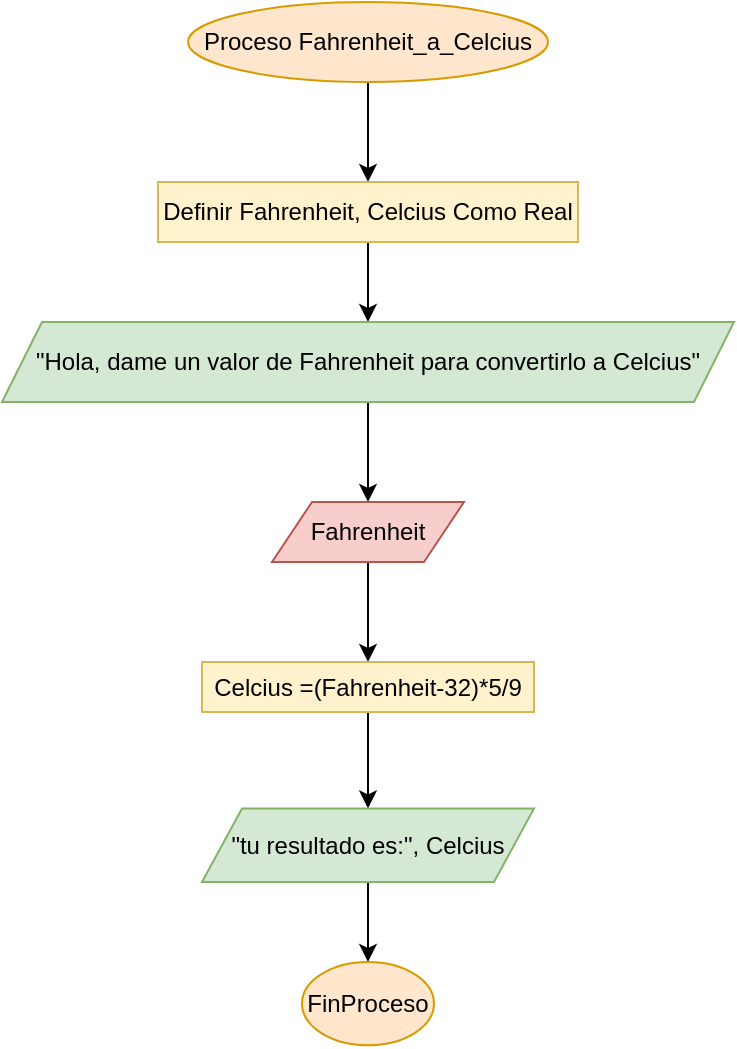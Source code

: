 <mxfile version="24.3.1" type="github">
  <diagram name="Página-1" id="WlBqeiinKaLGOXGlaYjl">
    <mxGraphModel dx="1050" dy="761" grid="1" gridSize="10" guides="1" tooltips="1" connect="1" arrows="1" fold="1" page="1" pageScale="1" pageWidth="827" pageHeight="1169" math="0" shadow="0">
      <root>
        <mxCell id="0" />
        <mxCell id="1" parent="0" />
        <mxCell id="myc6BcNMUTNV8lKB5lNB-5" value="" style="edgeStyle=orthogonalEdgeStyle;rounded=0;orthogonalLoop=1;jettySize=auto;html=1;" edge="1" parent="1" source="myc6BcNMUTNV8lKB5lNB-1" target="myc6BcNMUTNV8lKB5lNB-4">
          <mxGeometry relative="1" as="geometry" />
        </mxCell>
        <mxCell id="myc6BcNMUTNV8lKB5lNB-1" value="Proceso Fahrenheit_a_Celcius" style="ellipse;whiteSpace=wrap;html=1;fillColor=#ffe6cc;strokeColor=#d79b00;" vertex="1" parent="1">
          <mxGeometry x="324" y="160" width="180" height="40" as="geometry" />
        </mxCell>
        <mxCell id="myc6BcNMUTNV8lKB5lNB-7" value="" style="edgeStyle=orthogonalEdgeStyle;rounded=0;orthogonalLoop=1;jettySize=auto;html=1;" edge="1" parent="1" source="myc6BcNMUTNV8lKB5lNB-4" target="myc6BcNMUTNV8lKB5lNB-6">
          <mxGeometry relative="1" as="geometry" />
        </mxCell>
        <mxCell id="myc6BcNMUTNV8lKB5lNB-4" value="Definir Fahrenheit, Celcius Como Real" style="whiteSpace=wrap;html=1;fillColor=#fff2cc;strokeColor=#d6b656;" vertex="1" parent="1">
          <mxGeometry x="309" y="250" width="210" height="30" as="geometry" />
        </mxCell>
        <mxCell id="myc6BcNMUTNV8lKB5lNB-9" value="" style="edgeStyle=orthogonalEdgeStyle;rounded=0;orthogonalLoop=1;jettySize=auto;html=1;" edge="1" parent="1" source="myc6BcNMUTNV8lKB5lNB-6" target="myc6BcNMUTNV8lKB5lNB-8">
          <mxGeometry relative="1" as="geometry" />
        </mxCell>
        <mxCell id="myc6BcNMUTNV8lKB5lNB-6" value="&quot;Hola, dame un valor de Fahrenheit para convertirlo a Celcius&quot;" style="shape=parallelogram;perimeter=parallelogramPerimeter;whiteSpace=wrap;html=1;fixedSize=1;fillColor=#d5e8d4;strokeColor=#82b366;" vertex="1" parent="1">
          <mxGeometry x="231" y="320" width="366" height="40" as="geometry" />
        </mxCell>
        <mxCell id="myc6BcNMUTNV8lKB5lNB-11" value="" style="edgeStyle=orthogonalEdgeStyle;rounded=0;orthogonalLoop=1;jettySize=auto;html=1;" edge="1" parent="1" source="myc6BcNMUTNV8lKB5lNB-8" target="myc6BcNMUTNV8lKB5lNB-10">
          <mxGeometry relative="1" as="geometry" />
        </mxCell>
        <mxCell id="myc6BcNMUTNV8lKB5lNB-8" value="Fahrenheit" style="shape=parallelogram;perimeter=parallelogramPerimeter;whiteSpace=wrap;html=1;fixedSize=1;fillColor=#f8cecc;strokeColor=#b85450;" vertex="1" parent="1">
          <mxGeometry x="366" y="410" width="96" height="30" as="geometry" />
        </mxCell>
        <mxCell id="myc6BcNMUTNV8lKB5lNB-13" value="" style="edgeStyle=orthogonalEdgeStyle;rounded=0;orthogonalLoop=1;jettySize=auto;html=1;" edge="1" parent="1" source="myc6BcNMUTNV8lKB5lNB-10" target="myc6BcNMUTNV8lKB5lNB-12">
          <mxGeometry relative="1" as="geometry" />
        </mxCell>
        <mxCell id="myc6BcNMUTNV8lKB5lNB-10" value="Celcius =(Fahrenheit-32)*5/9" style="whiteSpace=wrap;html=1;fillColor=#fff2cc;strokeColor=#d6b656;" vertex="1" parent="1">
          <mxGeometry x="331" y="490" width="166" height="25" as="geometry" />
        </mxCell>
        <mxCell id="myc6BcNMUTNV8lKB5lNB-15" value="" style="edgeStyle=orthogonalEdgeStyle;rounded=0;orthogonalLoop=1;jettySize=auto;html=1;" edge="1" parent="1" source="myc6BcNMUTNV8lKB5lNB-12" target="myc6BcNMUTNV8lKB5lNB-14">
          <mxGeometry relative="1" as="geometry" />
        </mxCell>
        <mxCell id="myc6BcNMUTNV8lKB5lNB-12" value="&quot;tu resultado es:&quot;, Celcius" style="shape=parallelogram;perimeter=parallelogramPerimeter;whiteSpace=wrap;html=1;fixedSize=1;fillColor=#d5e8d4;strokeColor=#82b366;" vertex="1" parent="1">
          <mxGeometry x="331" y="563.25" width="166" height="36.75" as="geometry" />
        </mxCell>
        <mxCell id="myc6BcNMUTNV8lKB5lNB-14" value="FinProceso" style="ellipse;whiteSpace=wrap;html=1;fillColor=#ffe6cc;strokeColor=#d79b00;" vertex="1" parent="1">
          <mxGeometry x="381" y="640" width="66" height="41.62" as="geometry" />
        </mxCell>
      </root>
    </mxGraphModel>
  </diagram>
</mxfile>
